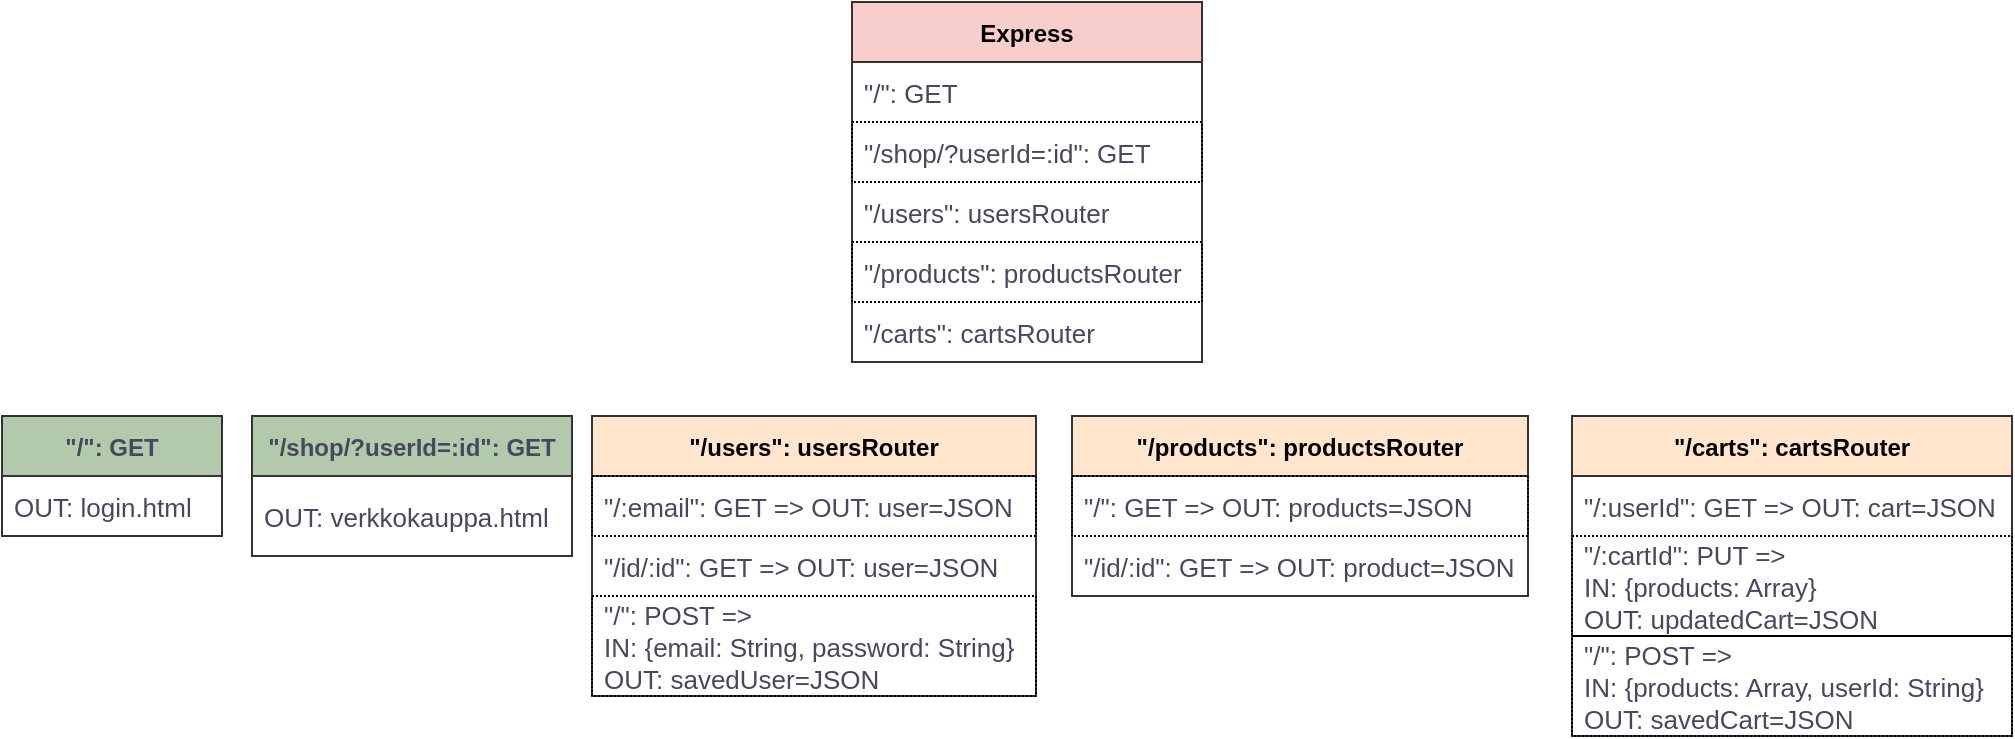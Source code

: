 <mxfile version="15.8.6" type="device"><diagram id="C5RBs43oDa-KdzZeNtuy" name="Page-1"><mxGraphModel dx="843" dy="383" grid="1" gridSize="10" guides="1" tooltips="1" connect="1" arrows="1" fold="1" page="1" pageScale="1" pageWidth="1169" pageHeight="827" background="none" math="0" shadow="0"><root><mxCell id="WIyWlLk6GJQsqaUBKTNV-0"/><mxCell id="WIyWlLk6GJQsqaUBKTNV-1" parent="WIyWlLk6GJQsqaUBKTNV-0"/><mxCell id="Tx4WZEtYOwfuLdznEdGy-1" value=" &quot;/&quot;: GET " style="swimlane;fontStyle=1;childLayout=stackLayout;horizontal=1;startSize=30;horizontalStack=0;resizeParent=1;resizeParentMax=0;resizeLast=0;collapsible=1;marginBottom=0;fillColor=#B2C9AB;strokeColor=#333333;fontColor=#46495D;fontSize=12;rounded=0;" vertex="1" parent="WIyWlLk6GJQsqaUBKTNV-1"><mxGeometry x="5" y="227" width="110" height="60" as="geometry"/></mxCell><mxCell id="Tx4WZEtYOwfuLdznEdGy-2" value="OUT: login.html" style="text;strokeColor=none;fillColor=none;align=left;verticalAlign=middle;spacingLeft=4;spacingRight=4;overflow=hidden;points=[[0,0.5],[1,0.5]];portConstraint=eastwest;rotatable=0;fontColor=#46495D;fontSize=13;rounded=0;" vertex="1" parent="Tx4WZEtYOwfuLdznEdGy-1"><mxGeometry y="30" width="110" height="30" as="geometry"/></mxCell><mxCell id="Tx4WZEtYOwfuLdznEdGy-17" value=" &quot;/shop/?userId=:id&quot;: GET " style="swimlane;fontStyle=1;childLayout=stackLayout;horizontal=1;startSize=30;horizontalStack=0;resizeParent=1;resizeParentMax=0;resizeLast=0;collapsible=1;marginBottom=0;fillColor=#B2C9AB;strokeColor=#333333;fontColor=#46495D;perimeterSpacing=1;verticalAlign=middle;fontSize=12;rounded=0;" vertex="1" parent="WIyWlLk6GJQsqaUBKTNV-1"><mxGeometry x="130" y="227" width="160" height="70" as="geometry"/></mxCell><mxCell id="Tx4WZEtYOwfuLdznEdGy-19" value="OUT: verkkokauppa.html" style="text;strokeColor=none;fillColor=none;align=left;verticalAlign=middle;spacingLeft=4;spacingRight=4;overflow=hidden;points=[[0,0.5],[1,0.5]];portConstraint=eastwest;rotatable=0;spacingTop=0;spacingBottom=0;fontColor=#46495D;fontSize=13;rounded=0;" vertex="1" parent="Tx4WZEtYOwfuLdznEdGy-17"><mxGeometry y="30" width="160" height="40" as="geometry"/></mxCell><mxCell id="Tx4WZEtYOwfuLdznEdGy-24" value="&quot;/users&quot;: usersRouter" style="swimlane;fontStyle=1;childLayout=stackLayout;horizontal=1;startSize=30;horizontalStack=0;resizeParent=1;resizeParentMax=0;resizeLast=0;collapsible=1;marginBottom=0;fillColor=#ffe6cc;strokeColor=#333333;rounded=0;" vertex="1" parent="WIyWlLk6GJQsqaUBKTNV-1"><mxGeometry x="300" y="227" width="222" height="140" as="geometry"/></mxCell><mxCell id="Tx4WZEtYOwfuLdznEdGy-29" value="&quot;/:email&quot;: GET =&gt; OUT: user=JSON" style="text;strokeColor=default;fillColor=none;align=left;verticalAlign=middle;spacingLeft=4;spacingRight=4;overflow=hidden;points=[[0,0.5],[1,0.5]];portConstraint=eastwest;rotatable=0;fontColor=#46495D;fontSize=13;perimeterSpacing=0;dashed=1;dashPattern=1 1;rounded=0;" vertex="1" parent="Tx4WZEtYOwfuLdznEdGy-24"><mxGeometry y="30" width="222" height="30" as="geometry"/></mxCell><mxCell id="Tx4WZEtYOwfuLdznEdGy-25" value="&quot;/id/:id&quot;: GET =&gt; OUT: user=JSON" style="text;strokeColor=none;fillColor=none;align=left;verticalAlign=middle;spacingLeft=4;spacingRight=4;overflow=hidden;points=[[0,0.5],[1,0.5]];portConstraint=eastwest;rotatable=0;fontColor=#46495D;fontSize=13;dashed=1;perimeterSpacing=0;dashPattern=1 1;rounded=0;" vertex="1" parent="Tx4WZEtYOwfuLdznEdGy-24"><mxGeometry y="60" width="222" height="30" as="geometry"/></mxCell><mxCell id="Tx4WZEtYOwfuLdznEdGy-56" value="&quot;/&quot;: POST =&gt;&#10;IN: {email: String, password: String}&#10;OUT: savedUser=JSON" style="text;strokeColor=default;fillColor=none;align=left;verticalAlign=middle;spacingLeft=4;spacingRight=4;overflow=hidden;points=[[0,0.5],[1,0.5]];portConstraint=eastwest;rotatable=0;fontColor=#46495D;fontSize=13;dashed=1;dashPattern=1 1;rounded=0;" vertex="1" parent="Tx4WZEtYOwfuLdznEdGy-24"><mxGeometry y="90" width="222" height="50" as="geometry"/></mxCell><mxCell id="Tx4WZEtYOwfuLdznEdGy-30" value="&quot;/products&quot;: productsRouter" style="swimlane;fontStyle=1;childLayout=stackLayout;horizontal=1;startSize=30;horizontalStack=0;resizeParent=1;resizeParentMax=0;resizeLast=0;collapsible=1;marginBottom=0;fillColor=#ffe6cc;strokeColor=#333333;rounded=0;" vertex="1" parent="WIyWlLk6GJQsqaUBKTNV-1"><mxGeometry x="540" y="227" width="228" height="90" as="geometry"/></mxCell><mxCell id="Tx4WZEtYOwfuLdznEdGy-31" value="&quot;/&quot;: GET =&gt; OUT: products=JSON" style="text;strokeColor=default;fillColor=none;align=left;verticalAlign=middle;spacingLeft=4;spacingRight=4;overflow=hidden;points=[[0,0.5],[1,0.5]];portConstraint=eastwest;rotatable=0;fontColor=#46495D;fontSize=13;rounded=0;dashed=1;dashPattern=1 1;" vertex="1" parent="Tx4WZEtYOwfuLdznEdGy-30"><mxGeometry y="30" width="228" height="30" as="geometry"/></mxCell><mxCell id="Tx4WZEtYOwfuLdznEdGy-32" value="&quot;/id/:id&quot;: GET =&gt; OUT: product=JSON" style="text;strokeColor=none;fillColor=none;align=left;verticalAlign=middle;spacingLeft=4;spacingRight=4;overflow=hidden;points=[[0,0.5],[1,0.5]];portConstraint=eastwest;rotatable=0;fontColor=#46495D;fontSize=13;rounded=0;" vertex="1" parent="Tx4WZEtYOwfuLdznEdGy-30"><mxGeometry y="60" width="228" height="30" as="geometry"/></mxCell><mxCell id="Tx4WZEtYOwfuLdznEdGy-34" value="&quot;/carts&quot;: cartsRouter" style="swimlane;fontStyle=1;childLayout=stackLayout;horizontal=1;startSize=30;horizontalStack=0;resizeParent=1;resizeParentMax=0;resizeLast=0;collapsible=1;marginBottom=0;fillColor=#ffe6cc;strokeColor=#333333;rounded=0;" vertex="1" parent="WIyWlLk6GJQsqaUBKTNV-1"><mxGeometry x="790" y="227" width="220" height="160" as="geometry"/></mxCell><mxCell id="Tx4WZEtYOwfuLdznEdGy-35" value="&quot;/:userId&quot;: GET =&gt; OUT: cart=JSON" style="text;strokeColor=none;fillColor=none;align=left;verticalAlign=middle;spacingLeft=4;spacingRight=4;overflow=hidden;points=[[0,0.5],[1,0.5]];portConstraint=eastwest;rotatable=0;fontColor=#46495D;fontSize=13;rounded=0;" vertex="1" parent="Tx4WZEtYOwfuLdznEdGy-34"><mxGeometry y="30" width="220" height="30" as="geometry"/></mxCell><mxCell id="Tx4WZEtYOwfuLdznEdGy-36" value="&quot;/:cartId&quot;: PUT =&gt;&#10;IN: {products: Array}&#10;OUT: updatedCart=JSON" style="text;strokeColor=default;fillColor=none;align=left;verticalAlign=middle;spacingLeft=4;spacingRight=4;overflow=hidden;points=[[0,0.5],[1,0.5]];portConstraint=eastwest;rotatable=0;fontColor=#46495D;fontSize=13;rounded=0;dashed=1;dashPattern=1 1;" vertex="1" parent="Tx4WZEtYOwfuLdznEdGy-34"><mxGeometry y="60" width="220" height="50" as="geometry"/></mxCell><mxCell id="Tx4WZEtYOwfuLdznEdGy-57" value="&quot;/&quot;: POST =&gt;&#10;IN: {products: Array, userId: String}&#10;OUT: savedCart=JSON" style="text;strokeColor=default;fillColor=none;align=left;verticalAlign=middle;spacingLeft=4;spacingRight=4;overflow=hidden;points=[[0,0.5],[1,0.5]];portConstraint=eastwest;rotatable=0;fontColor=#46495D;fontSize=13;dashed=1;dashPattern=1 1;rounded=0;" vertex="1" parent="Tx4WZEtYOwfuLdznEdGy-34"><mxGeometry y="110" width="220" height="50" as="geometry"/></mxCell><mxCell id="Tx4WZEtYOwfuLdznEdGy-38" value="Express" style="swimlane;fontStyle=1;childLayout=stackLayout;horizontal=1;startSize=30;horizontalStack=0;resizeParent=1;resizeParentMax=0;resizeLast=0;collapsible=1;marginBottom=0;fillColor=#f8cecc;strokeColor=#333333;fontSize=12;rounded=0;" vertex="1" parent="WIyWlLk6GJQsqaUBKTNV-1"><mxGeometry x="430" y="20" width="175" height="180" as="geometry"/></mxCell><mxCell id="Tx4WZEtYOwfuLdznEdGy-40" value="&quot;/&quot;: GET" style="text;strokeColor=none;fillColor=none;align=left;verticalAlign=middle;spacingLeft=4;spacingRight=4;overflow=hidden;points=[[0,0.5],[1,0.5]];portConstraint=eastwest;rotatable=0;fontColor=#46495D;fontSize=13;dashed=1;dashPattern=1 1;rounded=0;" vertex="1" parent="Tx4WZEtYOwfuLdznEdGy-38"><mxGeometry y="30" width="175" height="30" as="geometry"/></mxCell><mxCell id="Tx4WZEtYOwfuLdznEdGy-39" value="&quot;/shop/?userId=:id&quot;: GET" style="text;strokeColor=default;fillColor=none;align=left;verticalAlign=middle;spacingLeft=4;spacingRight=4;overflow=hidden;points=[[0,0.5],[1,0.5]];portConstraint=eastwest;rotatable=0;fontColor=#46495D;fontSize=13;dashed=1;dashPattern=1 1;rounded=0;" vertex="1" parent="Tx4WZEtYOwfuLdznEdGy-38"><mxGeometry y="60" width="175" height="30" as="geometry"/></mxCell><mxCell id="Tx4WZEtYOwfuLdznEdGy-41" value="&quot;/users&quot;: usersRouter" style="text;strokeColor=none;fillColor=none;align=left;verticalAlign=middle;spacingLeft=4;spacingRight=4;overflow=hidden;points=[[0,0.5],[1,0.5]];portConstraint=eastwest;rotatable=0;fontColor=#46495D;fontSize=13;dashed=1;dashPattern=1 1;rounded=0;" vertex="1" parent="Tx4WZEtYOwfuLdznEdGy-38"><mxGeometry y="90" width="175" height="30" as="geometry"/></mxCell><mxCell id="Tx4WZEtYOwfuLdznEdGy-42" value="&quot;/products&quot;: productsRouter" style="text;strokeColor=default;fillColor=none;align=left;verticalAlign=middle;spacingLeft=4;spacingRight=4;overflow=hidden;points=[[0,0.5],[1,0.5]];portConstraint=eastwest;rotatable=0;fontColor=#46495D;fontSize=13;dashed=1;dashPattern=1 1;rounded=0;" vertex="1" parent="Tx4WZEtYOwfuLdznEdGy-38"><mxGeometry y="120" width="175" height="30" as="geometry"/></mxCell><mxCell id="Tx4WZEtYOwfuLdznEdGy-51" value="&quot;/carts&quot;: cartsRouter" style="text;strokeColor=none;fillColor=none;align=left;verticalAlign=middle;spacingLeft=4;spacingRight=4;overflow=hidden;points=[[0,0.5],[1,0.5]];portConstraint=eastwest;rotatable=0;fontColor=#46495D;fontSize=13;dashed=1;dashPattern=1 1;rounded=0;" vertex="1" parent="Tx4WZEtYOwfuLdznEdGy-38"><mxGeometry y="150" width="175" height="30" as="geometry"/></mxCell></root></mxGraphModel></diagram></mxfile>